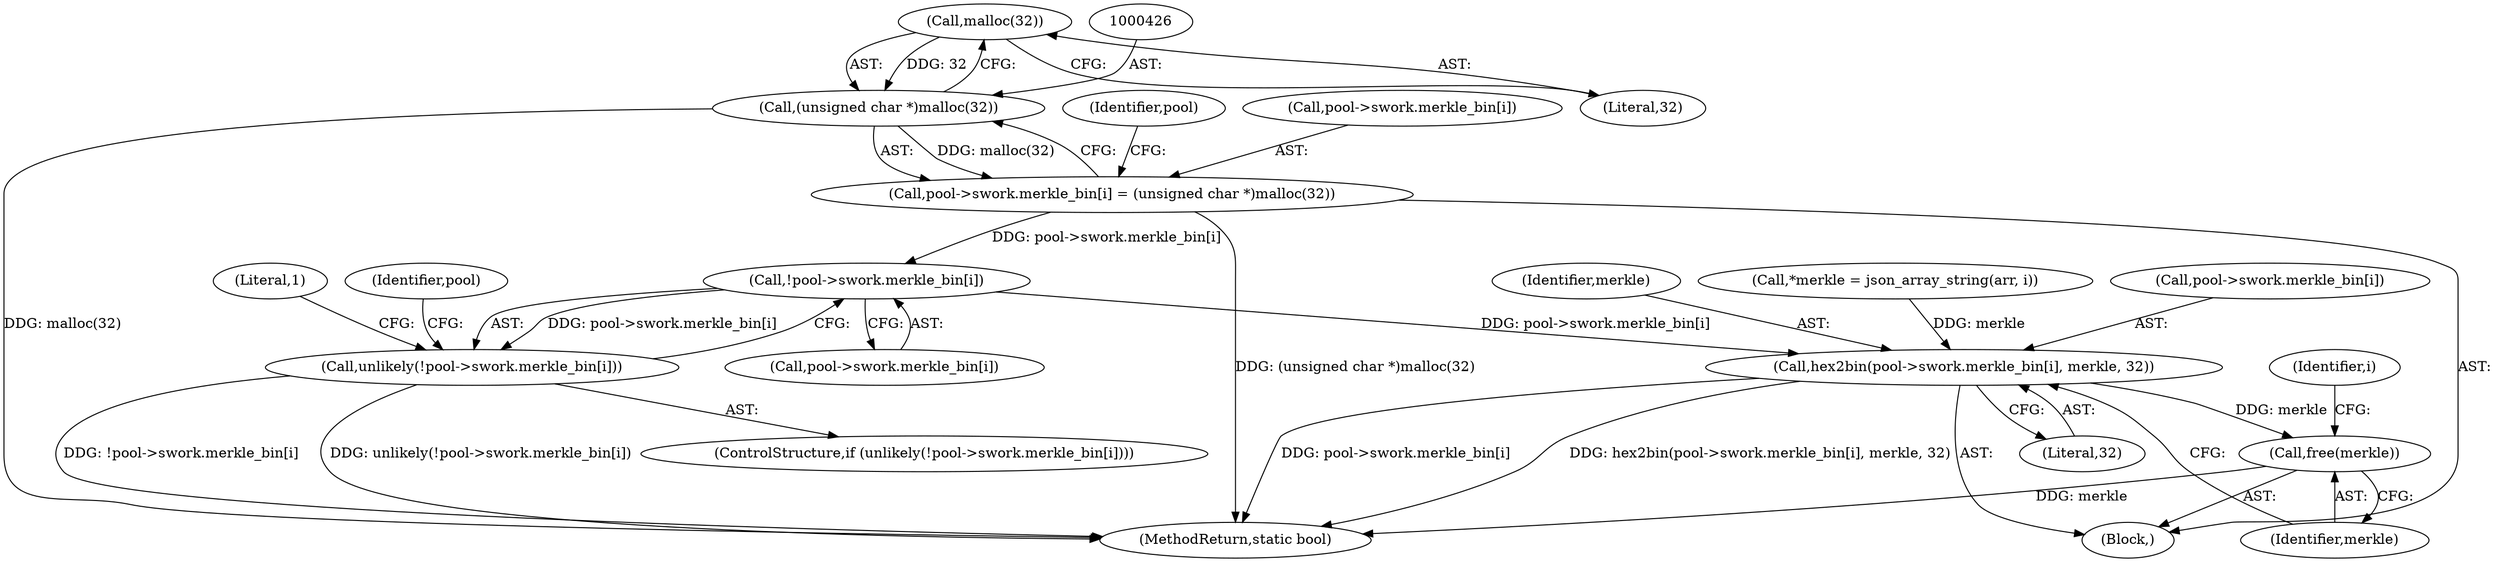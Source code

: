 digraph "0_sgminer_910c36089940e81fb85c65b8e63dcd2fac71470c@API" {
"1000427" [label="(Call,malloc(32))"];
"1000425" [label="(Call,(unsigned char *)malloc(32))"];
"1000417" [label="(Call,pool->swork.merkle_bin[i] = (unsigned char *)malloc(32))"];
"1000431" [label="(Call,!pool->swork.merkle_bin[i])"];
"1000430" [label="(Call,unlikely(!pool->swork.merkle_bin[i]))"];
"1000442" [label="(Call,hex2bin(pool->swork.merkle_bin[i], merkle, 32))"];
"1000452" [label="(Call,free(merkle))"];
"1000443" [label="(Call,pool->swork.merkle_bin[i])"];
"1000440" [label="(Literal,1)"];
"1000429" [label="(ControlStructure,if (unlikely(!pool->swork.merkle_bin[i])))"];
"1000450" [label="(Identifier,merkle)"];
"1000451" [label="(Literal,32)"];
"1000446" [label="(Identifier,pool)"];
"1000409" [label="(Identifier,i)"];
"1000432" [label="(Call,pool->swork.merkle_bin[i])"];
"1000453" [label="(Identifier,merkle)"];
"1000427" [label="(Call,malloc(32))"];
"1000452" [label="(Call,free(merkle))"];
"1000435" [label="(Identifier,pool)"];
"1000410" [label="(Block,)"];
"1000442" [label="(Call,hex2bin(pool->swork.merkle_bin[i], merkle, 32))"];
"1000425" [label="(Call,(unsigned char *)malloc(32))"];
"1000428" [label="(Literal,32)"];
"1000412" [label="(Call,*merkle = json_array_string(arr, i))"];
"1000431" [label="(Call,!pool->swork.merkle_bin[i])"];
"1000759" [label="(MethodReturn,static bool)"];
"1000417" [label="(Call,pool->swork.merkle_bin[i] = (unsigned char *)malloc(32))"];
"1000430" [label="(Call,unlikely(!pool->swork.merkle_bin[i]))"];
"1000418" [label="(Call,pool->swork.merkle_bin[i])"];
"1000427" -> "1000425"  [label="AST: "];
"1000427" -> "1000428"  [label="CFG: "];
"1000428" -> "1000427"  [label="AST: "];
"1000425" -> "1000427"  [label="CFG: "];
"1000427" -> "1000425"  [label="DDG: 32"];
"1000425" -> "1000417"  [label="AST: "];
"1000426" -> "1000425"  [label="AST: "];
"1000417" -> "1000425"  [label="CFG: "];
"1000425" -> "1000759"  [label="DDG: malloc(32)"];
"1000425" -> "1000417"  [label="DDG: malloc(32)"];
"1000417" -> "1000410"  [label="AST: "];
"1000418" -> "1000417"  [label="AST: "];
"1000435" -> "1000417"  [label="CFG: "];
"1000417" -> "1000759"  [label="DDG: (unsigned char *)malloc(32)"];
"1000417" -> "1000431"  [label="DDG: pool->swork.merkle_bin[i]"];
"1000431" -> "1000430"  [label="AST: "];
"1000431" -> "1000432"  [label="CFG: "];
"1000432" -> "1000431"  [label="AST: "];
"1000430" -> "1000431"  [label="CFG: "];
"1000431" -> "1000430"  [label="DDG: pool->swork.merkle_bin[i]"];
"1000431" -> "1000442"  [label="DDG: pool->swork.merkle_bin[i]"];
"1000430" -> "1000429"  [label="AST: "];
"1000440" -> "1000430"  [label="CFG: "];
"1000446" -> "1000430"  [label="CFG: "];
"1000430" -> "1000759"  [label="DDG: !pool->swork.merkle_bin[i]"];
"1000430" -> "1000759"  [label="DDG: unlikely(!pool->swork.merkle_bin[i])"];
"1000442" -> "1000410"  [label="AST: "];
"1000442" -> "1000451"  [label="CFG: "];
"1000443" -> "1000442"  [label="AST: "];
"1000450" -> "1000442"  [label="AST: "];
"1000451" -> "1000442"  [label="AST: "];
"1000453" -> "1000442"  [label="CFG: "];
"1000442" -> "1000759"  [label="DDG: hex2bin(pool->swork.merkle_bin[i], merkle, 32)"];
"1000442" -> "1000759"  [label="DDG: pool->swork.merkle_bin[i]"];
"1000412" -> "1000442"  [label="DDG: merkle"];
"1000442" -> "1000452"  [label="DDG: merkle"];
"1000452" -> "1000410"  [label="AST: "];
"1000452" -> "1000453"  [label="CFG: "];
"1000453" -> "1000452"  [label="AST: "];
"1000409" -> "1000452"  [label="CFG: "];
"1000452" -> "1000759"  [label="DDG: merkle"];
}
